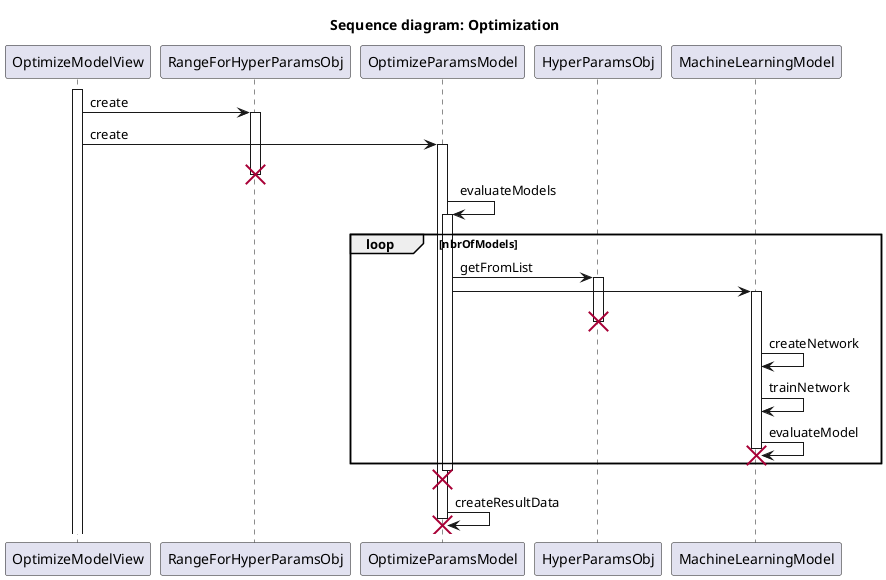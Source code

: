 @startuml

title Sequence diagram: Optimization


participant OptimizeModelView
activate OptimizeModelView

OptimizeModelView -> RangeForHyperParamsObj: create
activate RangeForHyperParamsObj

OptimizeModelView -> OptimizeParamsModel: create
activate OptimizeParamsModel
destroy RangeForHyperParamsObj

OptimizeParamsModel -> OptimizeParamsModel: evaluateModels
activate OptimizeParamsModel

loop nbrOfModels
    OptimizeParamsModel -> HyperParamsObj: getFromList
    activate HyperParamsObj

    OptimizeParamsModel -> MachineLearningModel
    activate MachineLearningModel

    destroy HyperParamsObj

    MachineLearningModel -> MachineLearningModel: createNetwork
    MachineLearningModel -> MachineLearningModel: trainNetwork
    MachineLearningModel -> MachineLearningModel: evaluateModel

    destroy MachineLearningModel
end
destroy OptimizeParamsModel

OptimizeParamsModel -> OptimizeParamsModel: createResultData
destroy OptimizeParamsModel
















@enduml


